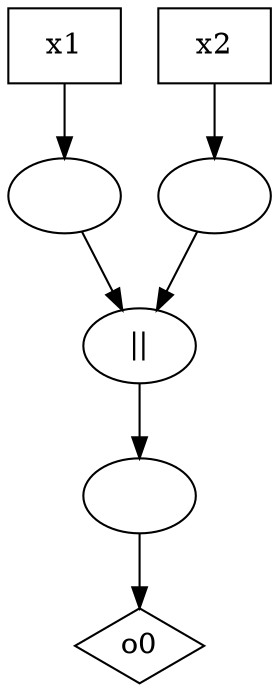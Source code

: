digraph G {
n0 [label="o0",shape="diamond"];
n1 [label=""];
n2 [label="||"];
n3 [label=""];
n4 [label=""];
n5 [label="x1",shape="box"];
n6 [label="x2",shape="box"];
n1 -> n0
n2 -> n1
n3 -> n2
n4 -> n2
n5 -> n3
n6 -> n4
}